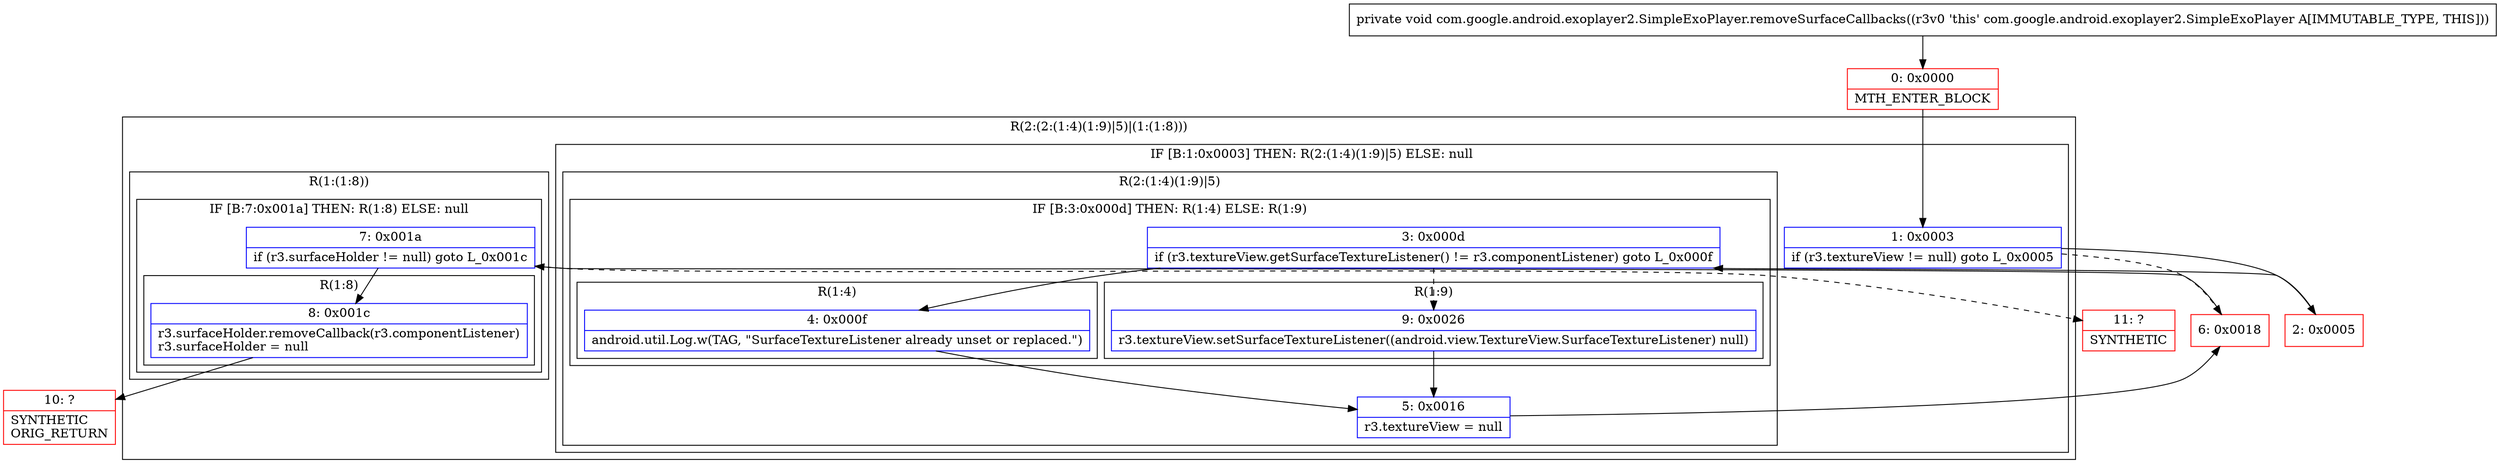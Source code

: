 digraph "CFG forcom.google.android.exoplayer2.SimpleExoPlayer.removeSurfaceCallbacks()V" {
subgraph cluster_Region_870083397 {
label = "R(2:(2:(1:4)(1:9)|5)|(1:(1:8)))";
node [shape=record,color=blue];
subgraph cluster_IfRegion_1285785529 {
label = "IF [B:1:0x0003] THEN: R(2:(1:4)(1:9)|5) ELSE: null";
node [shape=record,color=blue];
Node_1 [shape=record,label="{1\:\ 0x0003|if (r3.textureView != null) goto L_0x0005\l}"];
subgraph cluster_Region_1361316091 {
label = "R(2:(1:4)(1:9)|5)";
node [shape=record,color=blue];
subgraph cluster_IfRegion_1712406226 {
label = "IF [B:3:0x000d] THEN: R(1:4) ELSE: R(1:9)";
node [shape=record,color=blue];
Node_3 [shape=record,label="{3\:\ 0x000d|if (r3.textureView.getSurfaceTextureListener() != r3.componentListener) goto L_0x000f\l}"];
subgraph cluster_Region_910681878 {
label = "R(1:4)";
node [shape=record,color=blue];
Node_4 [shape=record,label="{4\:\ 0x000f|android.util.Log.w(TAG, \"SurfaceTextureListener already unset or replaced.\")\l}"];
}
subgraph cluster_Region_1711878184 {
label = "R(1:9)";
node [shape=record,color=blue];
Node_9 [shape=record,label="{9\:\ 0x0026|r3.textureView.setSurfaceTextureListener((android.view.TextureView.SurfaceTextureListener) null)\l}"];
}
}
Node_5 [shape=record,label="{5\:\ 0x0016|r3.textureView = null\l}"];
}
}
subgraph cluster_Region_396074946 {
label = "R(1:(1:8))";
node [shape=record,color=blue];
subgraph cluster_IfRegion_2014565453 {
label = "IF [B:7:0x001a] THEN: R(1:8) ELSE: null";
node [shape=record,color=blue];
Node_7 [shape=record,label="{7\:\ 0x001a|if (r3.surfaceHolder != null) goto L_0x001c\l}"];
subgraph cluster_Region_1902506766 {
label = "R(1:8)";
node [shape=record,color=blue];
Node_8 [shape=record,label="{8\:\ 0x001c|r3.surfaceHolder.removeCallback(r3.componentListener)\lr3.surfaceHolder = null\l}"];
}
}
}
}
Node_0 [shape=record,color=red,label="{0\:\ 0x0000|MTH_ENTER_BLOCK\l}"];
Node_2 [shape=record,color=red,label="{2\:\ 0x0005}"];
Node_6 [shape=record,color=red,label="{6\:\ 0x0018}"];
Node_10 [shape=record,color=red,label="{10\:\ ?|SYNTHETIC\lORIG_RETURN\l}"];
Node_11 [shape=record,color=red,label="{11\:\ ?|SYNTHETIC\l}"];
MethodNode[shape=record,label="{private void com.google.android.exoplayer2.SimpleExoPlayer.removeSurfaceCallbacks((r3v0 'this' com.google.android.exoplayer2.SimpleExoPlayer A[IMMUTABLE_TYPE, THIS])) }"];
MethodNode -> Node_0;
Node_1 -> Node_2;
Node_1 -> Node_6[style=dashed];
Node_3 -> Node_4;
Node_3 -> Node_9[style=dashed];
Node_4 -> Node_5;
Node_9 -> Node_5;
Node_5 -> Node_6;
Node_7 -> Node_8;
Node_7 -> Node_11[style=dashed];
Node_8 -> Node_10;
Node_0 -> Node_1;
Node_2 -> Node_3;
Node_6 -> Node_7;
}


